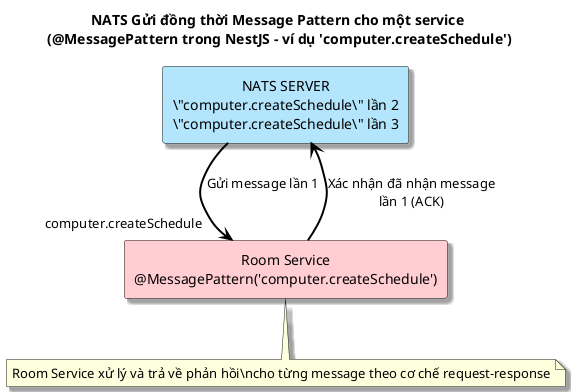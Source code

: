 @startuml nestjs_messagepattern_nats_request_response
title NATS Gửi đồng thời Message Pattern cho một service \n(@MessagePattern trong NestJS - ví dụ 'computer.createSchedule')

skinparam backgroundColor #ffffff
skinparam componentStyle rectangle
skinparam shadowing true
skinparam defaultTextAlignment center
skinparam ArrowColor Black
skinparam ArrowThickness 2

rectangle "NATS SERVER\n\"computer.createSchedule\" lần 2\n\"computer.createSchedule\" lần 3" as NATSServer #B3E5FC
rectangle "Room Service\n@MessagePattern('computer.createSchedule')" as RoomService #FFCDD2

' Flow
NATSServer -> RoomService : Gửi message lần 1\n"computer.createSchedule"
RoomService --> NATSServer : Xác nhận đã nhận message\nlần 1 (ACK)

note bottom of RoomService
Room Service xử lý và trả về phản hồi\ncho từng message theo cơ chế request-response
end note

@enduml
